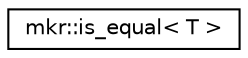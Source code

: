 digraph "Graphical Class Hierarchy"
{
 // LATEX_PDF_SIZE
  edge [fontname="Helvetica",fontsize="10",labelfontname="Helvetica",labelfontsize="10"];
  node [fontname="Helvetica",fontsize="10",shape=record];
  rankdir="LR";
  Node0 [label="mkr::is_equal\< T \>",height=0.2,width=0.4,color="black", fillcolor="white", style="filled",URL="$classmkr_1_1is__equal.html",tooltip=" "];
}
